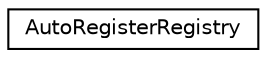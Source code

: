 digraph "Graphical Class Hierarchy"
{
  edge [fontname="Helvetica",fontsize="10",labelfontname="Helvetica",labelfontsize="10"];
  node [fontname="Helvetica",fontsize="10",shape=record];
  rankdir="LR";
  Node0 [label="AutoRegisterRegistry",height=0.2,width=0.4,color="black", fillcolor="white", style="filled",URL="$class_auto_register_registry.html",tooltip="(Implementation) Automatically adds a registry into another registry. "];
}

